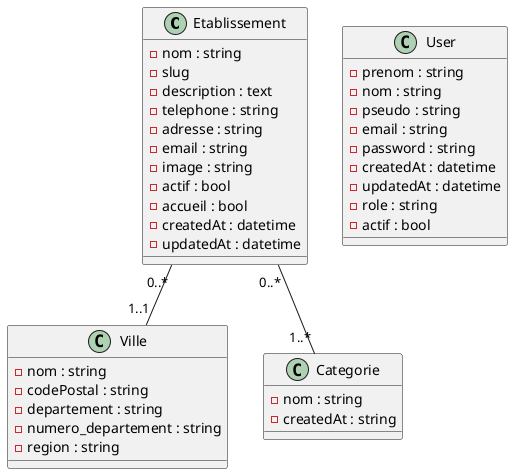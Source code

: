 @startuml


class Etablissement {
-nom : string
-slug
-description : text
-telephone : string
-adresse : string
-email : string
-image : string
-actif : bool
-accueil : bool
-createdAt : datetime
-updatedAt : datetime
}

class Ville {
-nom : string
-codePostal : string
-departement : string
-numero_departement : string
-region : string
}

class Categorie {
-nom : string
-createdAt : string
}

class User {
-prenom : string
-nom : string
-pseudo : string
-email : string
-password : string
-createdAt : datetime
-updatedAt : datetime
-role : string
-actif : bool
}

Etablissement "0..*" -- "1..*" Categorie
Etablissement "0..*" -- "1..1" Ville



@enduml